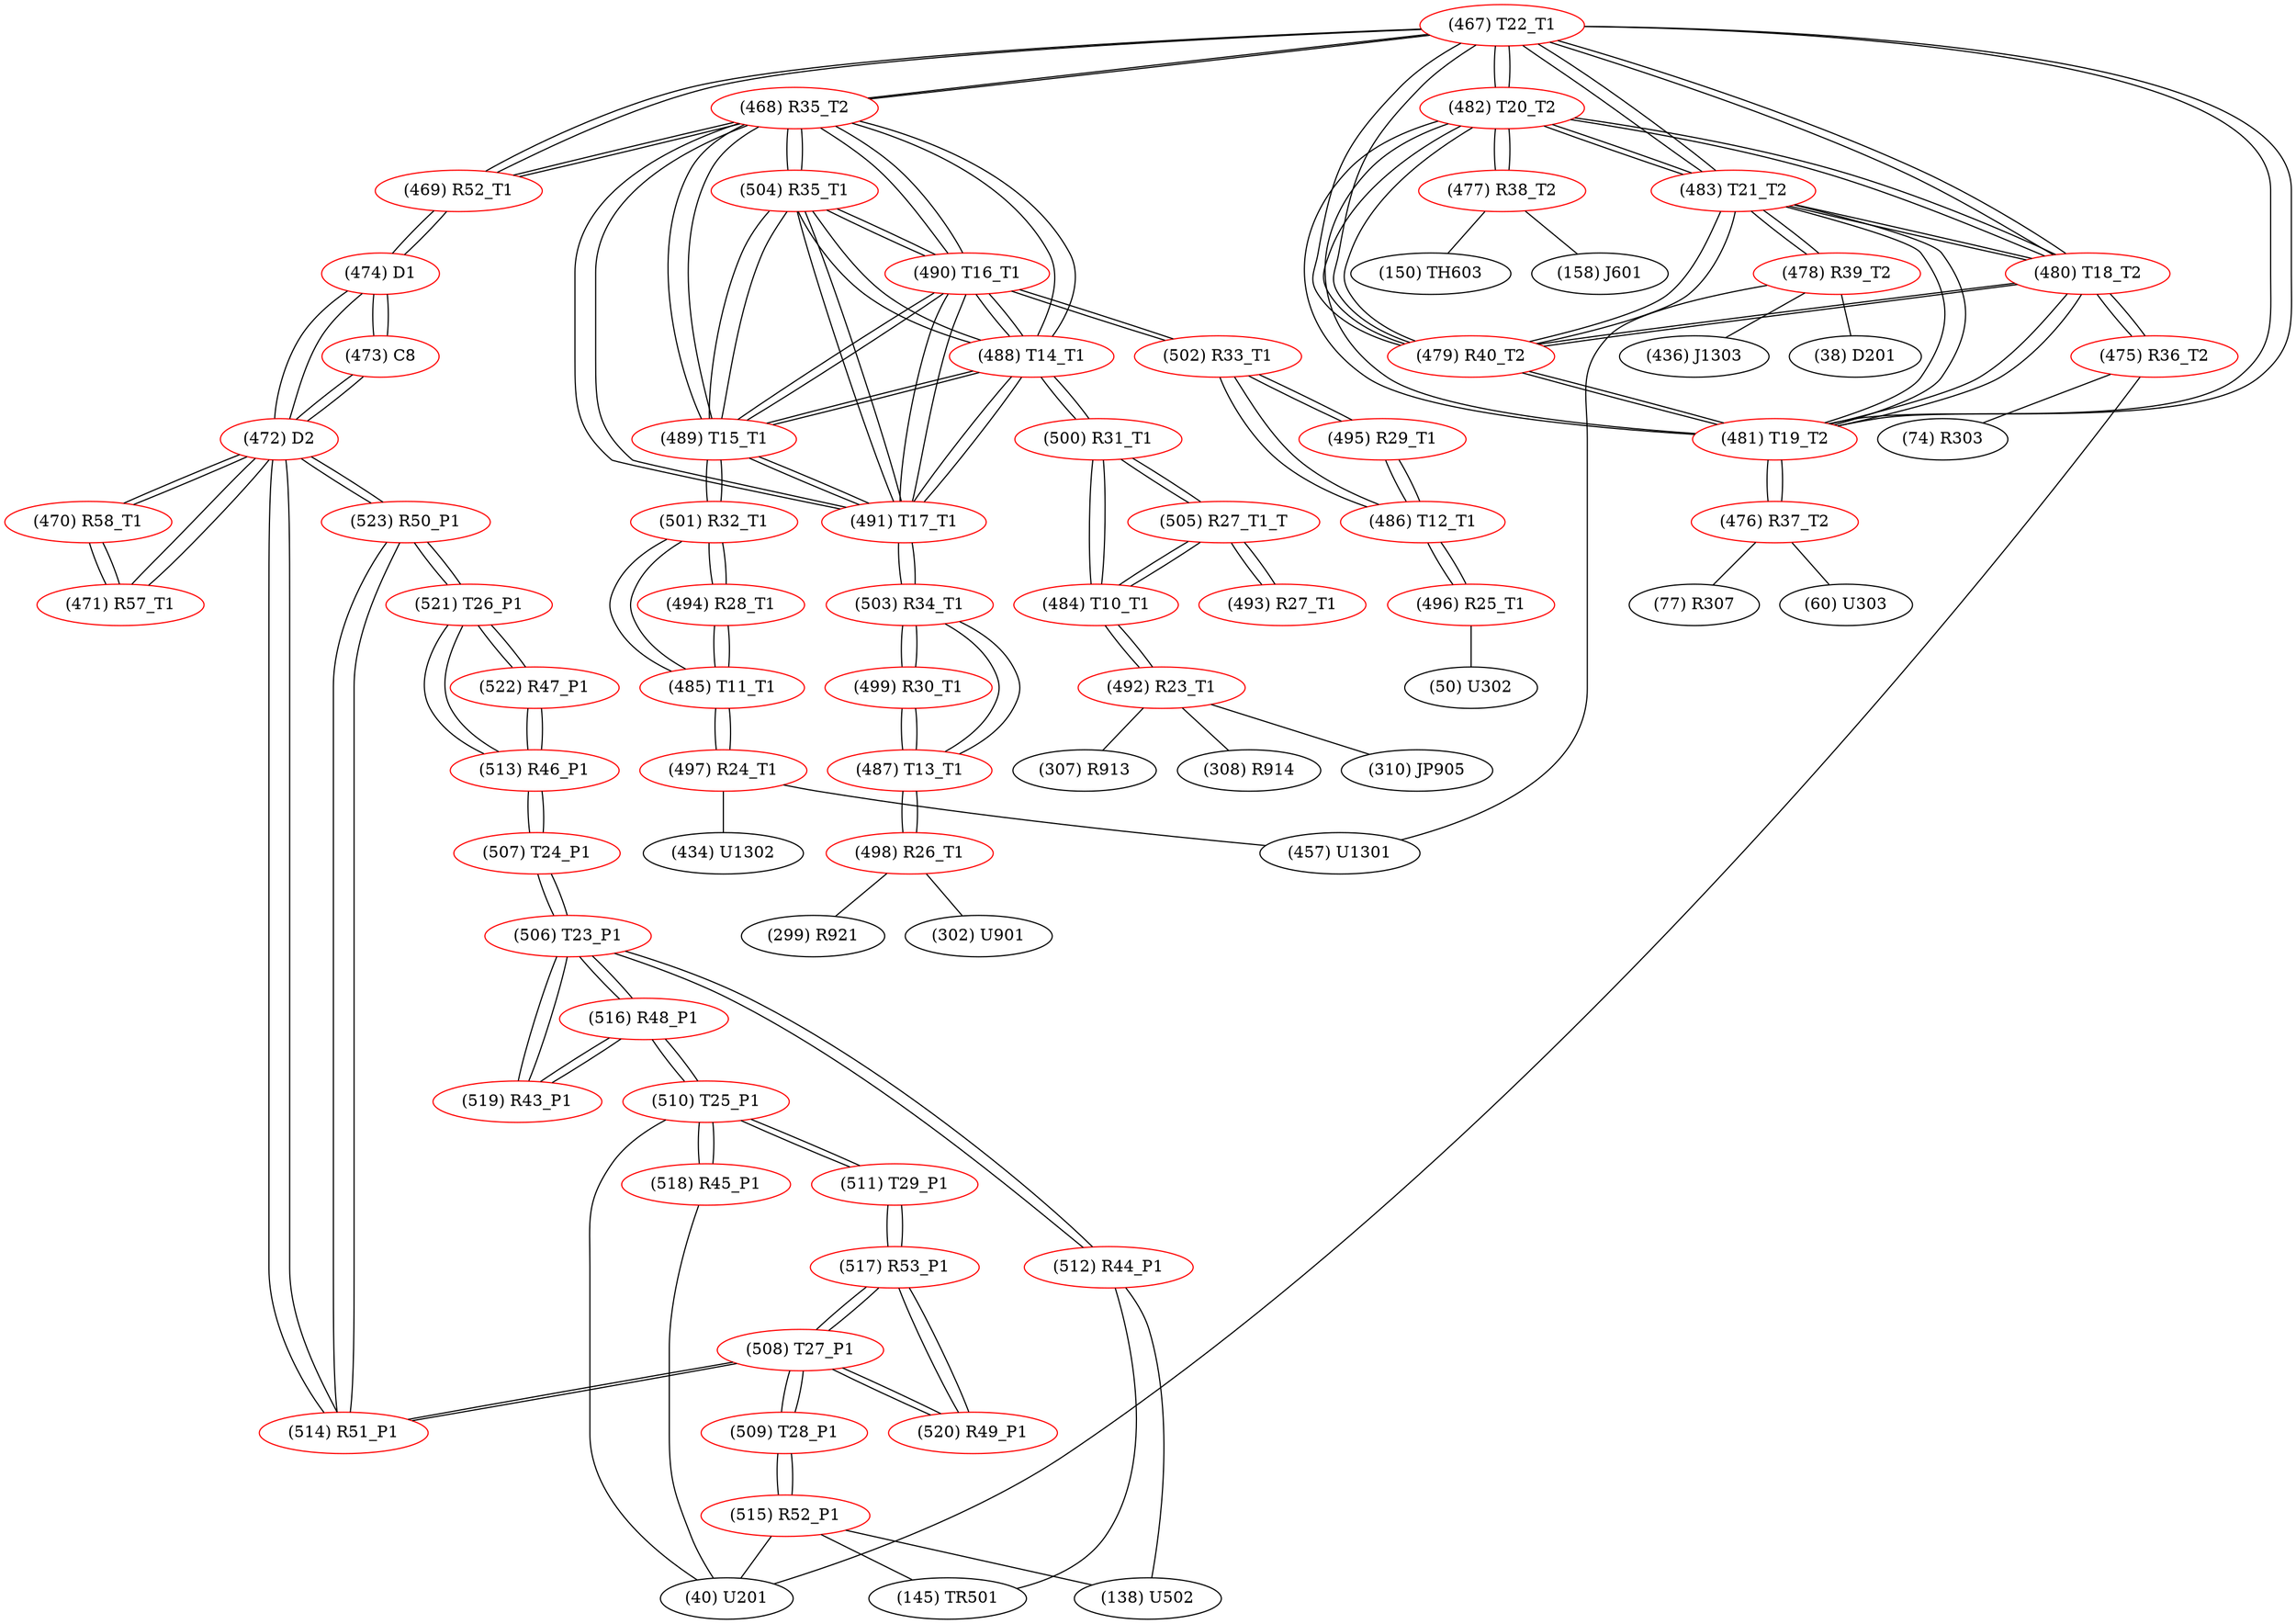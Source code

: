 graph {
	467 [label="(467) T22_T1" color=red]
	468 [label="(468) R35_T2"]
	469 [label="(469) R52_T1"]
	482 [label="(482) T20_T2"]
	483 [label="(483) T21_T2"]
	481 [label="(481) T19_T2"]
	479 [label="(479) R40_T2"]
	480 [label="(480) T18_T2"]
	468 [label="(468) R35_T2" color=red]
	469 [label="(469) R52_T1"]
	467 [label="(467) T22_T1"]
	488 [label="(488) T14_T1"]
	489 [label="(489) T15_T1"]
	491 [label="(491) T17_T1"]
	490 [label="(490) T16_T1"]
	504 [label="(504) R35_T1"]
	469 [label="(469) R52_T1" color=red]
	474 [label="(474) D1"]
	468 [label="(468) R35_T2"]
	467 [label="(467) T22_T1"]
	470 [label="(470) R58_T1" color=red]
	471 [label="(471) R57_T1"]
	472 [label="(472) D2"]
	471 [label="(471) R57_T1" color=red]
	472 [label="(472) D2"]
	470 [label="(470) R58_T1"]
	472 [label="(472) D2" color=red]
	474 [label="(474) D1"]
	473 [label="(473) C8"]
	471 [label="(471) R57_T1"]
	470 [label="(470) R58_T1"]
	514 [label="(514) R51_P1"]
	523 [label="(523) R50_P1"]
	473 [label="(473) C8" color=red]
	474 [label="(474) D1"]
	472 [label="(472) D2"]
	474 [label="(474) D1" color=red]
	472 [label="(472) D2"]
	473 [label="(473) C8"]
	469 [label="(469) R52_T1"]
	475 [label="(475) R36_T2" color=red]
	40 [label="(40) U201"]
	74 [label="(74) R303"]
	480 [label="(480) T18_T2"]
	476 [label="(476) R37_T2" color=red]
	60 [label="(60) U303"]
	77 [label="(77) R307"]
	481 [label="(481) T19_T2"]
	477 [label="(477) R38_T2" color=red]
	150 [label="(150) TH603"]
	158 [label="(158) J601"]
	482 [label="(482) T20_T2"]
	478 [label="(478) R39_T2" color=red]
	457 [label="(457) U1301"]
	436 [label="(436) J1303"]
	38 [label="(38) D201"]
	483 [label="(483) T21_T2"]
	479 [label="(479) R40_T2" color=red]
	482 [label="(482) T20_T2"]
	483 [label="(483) T21_T2"]
	481 [label="(481) T19_T2"]
	467 [label="(467) T22_T1"]
	480 [label="(480) T18_T2"]
	480 [label="(480) T18_T2" color=red]
	482 [label="(482) T20_T2"]
	483 [label="(483) T21_T2"]
	481 [label="(481) T19_T2"]
	479 [label="(479) R40_T2"]
	467 [label="(467) T22_T1"]
	475 [label="(475) R36_T2"]
	481 [label="(481) T19_T2" color=red]
	482 [label="(482) T20_T2"]
	483 [label="(483) T21_T2"]
	479 [label="(479) R40_T2"]
	467 [label="(467) T22_T1"]
	480 [label="(480) T18_T2"]
	476 [label="(476) R37_T2"]
	482 [label="(482) T20_T2" color=red]
	483 [label="(483) T21_T2"]
	481 [label="(481) T19_T2"]
	479 [label="(479) R40_T2"]
	467 [label="(467) T22_T1"]
	480 [label="(480) T18_T2"]
	477 [label="(477) R38_T2"]
	483 [label="(483) T21_T2" color=red]
	482 [label="(482) T20_T2"]
	481 [label="(481) T19_T2"]
	479 [label="(479) R40_T2"]
	467 [label="(467) T22_T1"]
	480 [label="(480) T18_T2"]
	478 [label="(478) R39_T2"]
	484 [label="(484) T10_T1" color=red]
	492 [label="(492) R23_T1"]
	500 [label="(500) R31_T1"]
	505 [label="(505) R27_T1_T"]
	485 [label="(485) T11_T1" color=red]
	497 [label="(497) R24_T1"]
	501 [label="(501) R32_T1"]
	494 [label="(494) R28_T1"]
	486 [label="(486) T12_T1" color=red]
	502 [label="(502) R33_T1"]
	495 [label="(495) R29_T1"]
	496 [label="(496) R25_T1"]
	487 [label="(487) T13_T1" color=red]
	503 [label="(503) R34_T1"]
	499 [label="(499) R30_T1"]
	498 [label="(498) R26_T1"]
	488 [label="(488) T14_T1" color=red]
	489 [label="(489) T15_T1"]
	491 [label="(491) T17_T1"]
	490 [label="(490) T16_T1"]
	504 [label="(504) R35_T1"]
	468 [label="(468) R35_T2"]
	500 [label="(500) R31_T1"]
	489 [label="(489) T15_T1" color=red]
	488 [label="(488) T14_T1"]
	491 [label="(491) T17_T1"]
	490 [label="(490) T16_T1"]
	504 [label="(504) R35_T1"]
	468 [label="(468) R35_T2"]
	501 [label="(501) R32_T1"]
	490 [label="(490) T16_T1" color=red]
	488 [label="(488) T14_T1"]
	489 [label="(489) T15_T1"]
	491 [label="(491) T17_T1"]
	504 [label="(504) R35_T1"]
	468 [label="(468) R35_T2"]
	502 [label="(502) R33_T1"]
	491 [label="(491) T17_T1" color=red]
	488 [label="(488) T14_T1"]
	489 [label="(489) T15_T1"]
	490 [label="(490) T16_T1"]
	504 [label="(504) R35_T1"]
	468 [label="(468) R35_T2"]
	503 [label="(503) R34_T1"]
	492 [label="(492) R23_T1" color=red]
	307 [label="(307) R913"]
	308 [label="(308) R914"]
	310 [label="(310) JP905"]
	484 [label="(484) T10_T1"]
	493 [label="(493) R27_T1" color=red]
	505 [label="(505) R27_T1_T"]
	494 [label="(494) R28_T1" color=red]
	501 [label="(501) R32_T1"]
	485 [label="(485) T11_T1"]
	495 [label="(495) R29_T1" color=red]
	502 [label="(502) R33_T1"]
	486 [label="(486) T12_T1"]
	496 [label="(496) R25_T1" color=red]
	50 [label="(50) U302"]
	486 [label="(486) T12_T1"]
	497 [label="(497) R24_T1" color=red]
	434 [label="(434) U1302"]
	457 [label="(457) U1301"]
	485 [label="(485) T11_T1"]
	498 [label="(498) R26_T1" color=red]
	299 [label="(299) R921"]
	302 [label="(302) U901"]
	487 [label="(487) T13_T1"]
	499 [label="(499) R30_T1" color=red]
	487 [label="(487) T13_T1"]
	503 [label="(503) R34_T1"]
	500 [label="(500) R31_T1" color=red]
	505 [label="(505) R27_T1_T"]
	484 [label="(484) T10_T1"]
	488 [label="(488) T14_T1"]
	501 [label="(501) R32_T1" color=red]
	489 [label="(489) T15_T1"]
	485 [label="(485) T11_T1"]
	494 [label="(494) R28_T1"]
	502 [label="(502) R33_T1" color=red]
	490 [label="(490) T16_T1"]
	495 [label="(495) R29_T1"]
	486 [label="(486) T12_T1"]
	503 [label="(503) R34_T1" color=red]
	491 [label="(491) T17_T1"]
	487 [label="(487) T13_T1"]
	499 [label="(499) R30_T1"]
	504 [label="(504) R35_T1" color=red]
	488 [label="(488) T14_T1"]
	489 [label="(489) T15_T1"]
	491 [label="(491) T17_T1"]
	490 [label="(490) T16_T1"]
	468 [label="(468) R35_T2"]
	505 [label="(505) R27_T1_T" color=red]
	500 [label="(500) R31_T1"]
	484 [label="(484) T10_T1"]
	493 [label="(493) R27_T1"]
	506 [label="(506) T23_P1" color=red]
	516 [label="(516) R48_P1"]
	519 [label="(519) R43_P1"]
	507 [label="(507) T24_P1"]
	512 [label="(512) R44_P1"]
	507 [label="(507) T24_P1" color=red]
	513 [label="(513) R46_P1"]
	506 [label="(506) T23_P1"]
	508 [label="(508) T27_P1" color=red]
	514 [label="(514) R51_P1"]
	509 [label="(509) T28_P1"]
	517 [label="(517) R53_P1"]
	520 [label="(520) R49_P1"]
	509 [label="(509) T28_P1" color=red]
	515 [label="(515) R52_P1"]
	508 [label="(508) T27_P1"]
	510 [label="(510) T25_P1" color=red]
	511 [label="(511) T29_P1"]
	516 [label="(516) R48_P1"]
	518 [label="(518) R45_P1"]
	40 [label="(40) U201"]
	511 [label="(511) T29_P1" color=red]
	510 [label="(510) T25_P1"]
	517 [label="(517) R53_P1"]
	512 [label="(512) R44_P1" color=red]
	138 [label="(138) U502"]
	145 [label="(145) TR501"]
	506 [label="(506) T23_P1"]
	513 [label="(513) R46_P1" color=red]
	521 [label="(521) T26_P1"]
	522 [label="(522) R47_P1"]
	507 [label="(507) T24_P1"]
	514 [label="(514) R51_P1" color=red]
	508 [label="(508) T27_P1"]
	523 [label="(523) R50_P1"]
	472 [label="(472) D2"]
	515 [label="(515) R52_P1" color=red]
	145 [label="(145) TR501"]
	138 [label="(138) U502"]
	40 [label="(40) U201"]
	509 [label="(509) T28_P1"]
	516 [label="(516) R48_P1" color=red]
	510 [label="(510) T25_P1"]
	506 [label="(506) T23_P1"]
	519 [label="(519) R43_P1"]
	517 [label="(517) R53_P1" color=red]
	511 [label="(511) T29_P1"]
	508 [label="(508) T27_P1"]
	520 [label="(520) R49_P1"]
	518 [label="(518) R45_P1" color=red]
	510 [label="(510) T25_P1"]
	40 [label="(40) U201"]
	519 [label="(519) R43_P1" color=red]
	516 [label="(516) R48_P1"]
	506 [label="(506) T23_P1"]
	520 [label="(520) R49_P1" color=red]
	508 [label="(508) T27_P1"]
	517 [label="(517) R53_P1"]
	521 [label="(521) T26_P1" color=red]
	523 [label="(523) R50_P1"]
	513 [label="(513) R46_P1"]
	522 [label="(522) R47_P1"]
	522 [label="(522) R47_P1" color=red]
	521 [label="(521) T26_P1"]
	513 [label="(513) R46_P1"]
	523 [label="(523) R50_P1" color=red]
	521 [label="(521) T26_P1"]
	514 [label="(514) R51_P1"]
	472 [label="(472) D2"]
	467 -- 468
	467 -- 469
	467 -- 482
	467 -- 483
	467 -- 481
	467 -- 479
	467 -- 480
	468 -- 469
	468 -- 467
	468 -- 488
	468 -- 489
	468 -- 491
	468 -- 490
	468 -- 504
	469 -- 474
	469 -- 468
	469 -- 467
	470 -- 471
	470 -- 472
	471 -- 472
	471 -- 470
	472 -- 474
	472 -- 473
	472 -- 471
	472 -- 470
	472 -- 514
	472 -- 523
	473 -- 474
	473 -- 472
	474 -- 472
	474 -- 473
	474 -- 469
	475 -- 40
	475 -- 74
	475 -- 480
	476 -- 60
	476 -- 77
	476 -- 481
	477 -- 150
	477 -- 158
	477 -- 482
	478 -- 457
	478 -- 436
	478 -- 38
	478 -- 483
	479 -- 482
	479 -- 483
	479 -- 481
	479 -- 467
	479 -- 480
	480 -- 482
	480 -- 483
	480 -- 481
	480 -- 479
	480 -- 467
	480 -- 475
	481 -- 482
	481 -- 483
	481 -- 479
	481 -- 467
	481 -- 480
	481 -- 476
	482 -- 483
	482 -- 481
	482 -- 479
	482 -- 467
	482 -- 480
	482 -- 477
	483 -- 482
	483 -- 481
	483 -- 479
	483 -- 467
	483 -- 480
	483 -- 478
	484 -- 492
	484 -- 500
	484 -- 505
	485 -- 497
	485 -- 501
	485 -- 494
	486 -- 502
	486 -- 495
	486 -- 496
	487 -- 503
	487 -- 499
	487 -- 498
	488 -- 489
	488 -- 491
	488 -- 490
	488 -- 504
	488 -- 468
	488 -- 500
	489 -- 488
	489 -- 491
	489 -- 490
	489 -- 504
	489 -- 468
	489 -- 501
	490 -- 488
	490 -- 489
	490 -- 491
	490 -- 504
	490 -- 468
	490 -- 502
	491 -- 488
	491 -- 489
	491 -- 490
	491 -- 504
	491 -- 468
	491 -- 503
	492 -- 307
	492 -- 308
	492 -- 310
	492 -- 484
	493 -- 505
	494 -- 501
	494 -- 485
	495 -- 502
	495 -- 486
	496 -- 50
	496 -- 486
	497 -- 434
	497 -- 457
	497 -- 485
	498 -- 299
	498 -- 302
	498 -- 487
	499 -- 487
	499 -- 503
	500 -- 505
	500 -- 484
	500 -- 488
	501 -- 489
	501 -- 485
	501 -- 494
	502 -- 490
	502 -- 495
	502 -- 486
	503 -- 491
	503 -- 487
	503 -- 499
	504 -- 488
	504 -- 489
	504 -- 491
	504 -- 490
	504 -- 468
	505 -- 500
	505 -- 484
	505 -- 493
	506 -- 516
	506 -- 519
	506 -- 507
	506 -- 512
	507 -- 513
	507 -- 506
	508 -- 514
	508 -- 509
	508 -- 517
	508 -- 520
	509 -- 515
	509 -- 508
	510 -- 511
	510 -- 516
	510 -- 518
	510 -- 40
	511 -- 510
	511 -- 517
	512 -- 138
	512 -- 145
	512 -- 506
	513 -- 521
	513 -- 522
	513 -- 507
	514 -- 508
	514 -- 523
	514 -- 472
	515 -- 145
	515 -- 138
	515 -- 40
	515 -- 509
	516 -- 510
	516 -- 506
	516 -- 519
	517 -- 511
	517 -- 508
	517 -- 520
	518 -- 510
	518 -- 40
	519 -- 516
	519 -- 506
	520 -- 508
	520 -- 517
	521 -- 523
	521 -- 513
	521 -- 522
	522 -- 521
	522 -- 513
	523 -- 521
	523 -- 514
	523 -- 472
}
